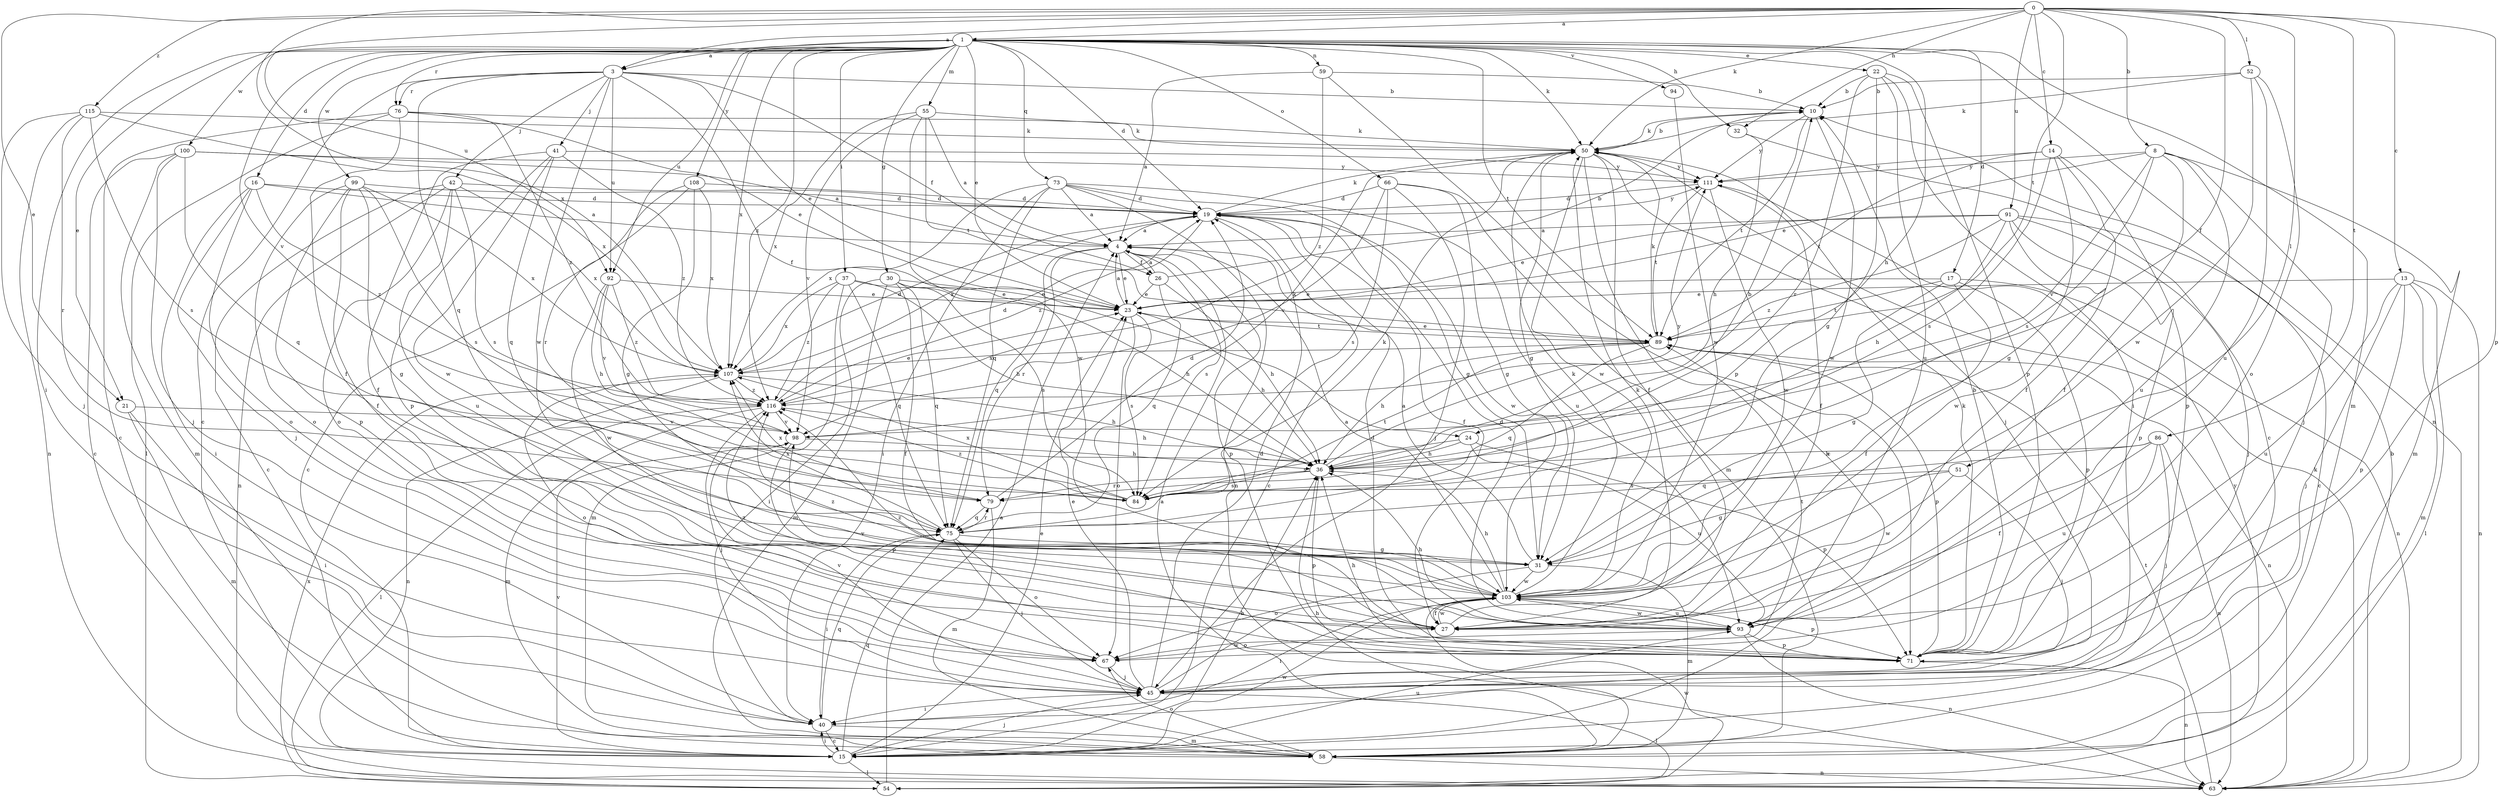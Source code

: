 strict digraph  {
0;
1;
3;
4;
8;
10;
13;
14;
15;
16;
17;
19;
21;
22;
23;
24;
26;
27;
30;
31;
32;
36;
37;
40;
41;
42;
45;
50;
51;
52;
54;
55;
58;
59;
63;
66;
67;
71;
73;
75;
76;
79;
84;
86;
89;
91;
92;
93;
94;
98;
99;
100;
103;
107;
108;
111;
115;
116;
0 -> 1  [label=a];
0 -> 3  [label=a];
0 -> 8  [label=b];
0 -> 13  [label=c];
0 -> 14  [label=c];
0 -> 21  [label=e];
0 -> 24  [label=f];
0 -> 32  [label=h];
0 -> 50  [label=k];
0 -> 51  [label=l];
0 -> 52  [label=l];
0 -> 71  [label=p];
0 -> 86  [label=t];
0 -> 89  [label=t];
0 -> 91  [label=u];
0 -> 92  [label=u];
0 -> 107  [label=x];
0 -> 115  [label=z];
1 -> 3  [label=a];
1 -> 16  [label=d];
1 -> 17  [label=d];
1 -> 19  [label=d];
1 -> 21  [label=e];
1 -> 22  [label=e];
1 -> 23  [label=e];
1 -> 30  [label=g];
1 -> 32  [label=h];
1 -> 36  [label=h];
1 -> 37  [label=i];
1 -> 40  [label=i];
1 -> 50  [label=k];
1 -> 55  [label=m];
1 -> 58  [label=m];
1 -> 59  [label=n];
1 -> 63  [label=n];
1 -> 66  [label=o];
1 -> 73  [label=q];
1 -> 76  [label=r];
1 -> 89  [label=t];
1 -> 92  [label=u];
1 -> 94  [label=v];
1 -> 98  [label=v];
1 -> 99  [label=w];
1 -> 100  [label=w];
1 -> 107  [label=x];
1 -> 108  [label=y];
1 -> 116  [label=z];
3 -> 10  [label=b];
3 -> 15  [label=c];
3 -> 23  [label=e];
3 -> 24  [label=f];
3 -> 26  [label=f];
3 -> 41  [label=j];
3 -> 42  [label=j];
3 -> 75  [label=q];
3 -> 76  [label=r];
3 -> 92  [label=u];
3 -> 103  [label=w];
4 -> 23  [label=e];
4 -> 26  [label=f];
4 -> 71  [label=p];
4 -> 75  [label=q];
4 -> 79  [label=r];
4 -> 84  [label=s];
8 -> 23  [label=e];
8 -> 27  [label=f];
8 -> 45  [label=j];
8 -> 58  [label=m];
8 -> 84  [label=s];
8 -> 93  [label=u];
8 -> 98  [label=v];
8 -> 111  [label=y];
10 -> 50  [label=k];
10 -> 89  [label=t];
10 -> 103  [label=w];
10 -> 111  [label=y];
13 -> 23  [label=e];
13 -> 45  [label=j];
13 -> 54  [label=l];
13 -> 58  [label=m];
13 -> 63  [label=n];
13 -> 71  [label=p];
13 -> 93  [label=u];
14 -> 27  [label=f];
14 -> 31  [label=g];
14 -> 71  [label=p];
14 -> 84  [label=s];
14 -> 89  [label=t];
14 -> 111  [label=y];
15 -> 23  [label=e];
15 -> 36  [label=h];
15 -> 40  [label=i];
15 -> 45  [label=j];
15 -> 54  [label=l];
15 -> 75  [label=q];
15 -> 93  [label=u];
15 -> 98  [label=v];
15 -> 103  [label=w];
16 -> 4  [label=a];
16 -> 19  [label=d];
16 -> 40  [label=i];
16 -> 45  [label=j];
16 -> 67  [label=o];
16 -> 116  [label=z];
17 -> 23  [label=e];
17 -> 27  [label=f];
17 -> 31  [label=g];
17 -> 63  [label=n];
17 -> 71  [label=p];
17 -> 89  [label=t];
19 -> 4  [label=a];
19 -> 15  [label=c];
19 -> 27  [label=f];
19 -> 50  [label=k];
19 -> 103  [label=w];
19 -> 107  [label=x];
19 -> 111  [label=y];
19 -> 116  [label=z];
21 -> 40  [label=i];
21 -> 58  [label=m];
21 -> 98  [label=v];
22 -> 10  [label=b];
22 -> 31  [label=g];
22 -> 40  [label=i];
22 -> 71  [label=p];
22 -> 79  [label=r];
22 -> 93  [label=u];
23 -> 4  [label=a];
23 -> 36  [label=h];
23 -> 67  [label=o];
23 -> 84  [label=s];
23 -> 89  [label=t];
24 -> 36  [label=h];
24 -> 71  [label=p];
24 -> 84  [label=s];
24 -> 93  [label=u];
26 -> 4  [label=a];
26 -> 10  [label=b];
26 -> 23  [label=e];
26 -> 36  [label=h];
26 -> 75  [label=q];
27 -> 50  [label=k];
27 -> 98  [label=v];
27 -> 103  [label=w];
27 -> 116  [label=z];
30 -> 23  [label=e];
30 -> 27  [label=f];
30 -> 36  [label=h];
30 -> 40  [label=i];
30 -> 58  [label=m];
30 -> 75  [label=q];
30 -> 84  [label=s];
31 -> 4  [label=a];
31 -> 58  [label=m];
31 -> 67  [label=o];
31 -> 103  [label=w];
32 -> 15  [label=c];
32 -> 36  [label=h];
36 -> 10  [label=b];
36 -> 71  [label=p];
36 -> 79  [label=r];
36 -> 84  [label=s];
36 -> 111  [label=y];
37 -> 23  [label=e];
37 -> 36  [label=h];
37 -> 58  [label=m];
37 -> 75  [label=q];
37 -> 107  [label=x];
37 -> 116  [label=z];
40 -> 15  [label=c];
40 -> 58  [label=m];
40 -> 75  [label=q];
41 -> 27  [label=f];
41 -> 71  [label=p];
41 -> 75  [label=q];
41 -> 103  [label=w];
41 -> 111  [label=y];
41 -> 116  [label=z];
42 -> 15  [label=c];
42 -> 19  [label=d];
42 -> 63  [label=n];
42 -> 67  [label=o];
42 -> 84  [label=s];
42 -> 93  [label=u];
42 -> 107  [label=x];
45 -> 19  [label=d];
45 -> 23  [label=e];
45 -> 40  [label=i];
45 -> 54  [label=l];
45 -> 98  [label=v];
45 -> 103  [label=w];
50 -> 10  [label=b];
50 -> 15  [label=c];
50 -> 27  [label=f];
50 -> 31  [label=g];
50 -> 45  [label=j];
50 -> 103  [label=w];
50 -> 111  [label=y];
51 -> 31  [label=g];
51 -> 45  [label=j];
51 -> 84  [label=s];
51 -> 103  [label=w];
52 -> 10  [label=b];
52 -> 50  [label=k];
52 -> 67  [label=o];
52 -> 93  [label=u];
52 -> 103  [label=w];
54 -> 4  [label=a];
54 -> 103  [label=w];
54 -> 107  [label=x];
54 -> 111  [label=y];
55 -> 4  [label=a];
55 -> 50  [label=k];
55 -> 89  [label=t];
55 -> 98  [label=v];
55 -> 103  [label=w];
55 -> 107  [label=x];
58 -> 4  [label=a];
58 -> 36  [label=h];
58 -> 63  [label=n];
58 -> 67  [label=o];
59 -> 4  [label=a];
59 -> 10  [label=b];
59 -> 71  [label=p];
59 -> 116  [label=z];
63 -> 10  [label=b];
63 -> 50  [label=k];
63 -> 89  [label=t];
66 -> 19  [label=d];
66 -> 31  [label=g];
66 -> 45  [label=j];
66 -> 58  [label=m];
66 -> 84  [label=s];
66 -> 98  [label=v];
67 -> 45  [label=j];
67 -> 89  [label=t];
71 -> 10  [label=b];
71 -> 19  [label=d];
71 -> 36  [label=h];
71 -> 50  [label=k];
71 -> 63  [label=n];
73 -> 4  [label=a];
73 -> 19  [label=d];
73 -> 31  [label=g];
73 -> 40  [label=i];
73 -> 63  [label=n];
73 -> 75  [label=q];
73 -> 93  [label=u];
73 -> 107  [label=x];
75 -> 31  [label=g];
75 -> 40  [label=i];
75 -> 45  [label=j];
75 -> 50  [label=k];
75 -> 67  [label=o];
75 -> 79  [label=r];
75 -> 107  [label=x];
76 -> 15  [label=c];
76 -> 23  [label=e];
76 -> 27  [label=f];
76 -> 50  [label=k];
76 -> 54  [label=l];
76 -> 116  [label=z];
79 -> 19  [label=d];
79 -> 58  [label=m];
79 -> 75  [label=q];
79 -> 107  [label=x];
84 -> 89  [label=t];
84 -> 107  [label=x];
84 -> 116  [label=z];
86 -> 27  [label=f];
86 -> 36  [label=h];
86 -> 45  [label=j];
86 -> 63  [label=n];
86 -> 75  [label=q];
86 -> 93  [label=u];
89 -> 23  [label=e];
89 -> 36  [label=h];
89 -> 50  [label=k];
89 -> 63  [label=n];
89 -> 71  [label=p];
89 -> 75  [label=q];
89 -> 107  [label=x];
91 -> 4  [label=a];
91 -> 15  [label=c];
91 -> 23  [label=e];
91 -> 36  [label=h];
91 -> 45  [label=j];
91 -> 71  [label=p];
91 -> 103  [label=w];
91 -> 116  [label=z];
92 -> 23  [label=e];
92 -> 36  [label=h];
92 -> 98  [label=v];
92 -> 103  [label=w];
92 -> 116  [label=z];
93 -> 19  [label=d];
93 -> 36  [label=h];
93 -> 63  [label=n];
93 -> 67  [label=o];
93 -> 71  [label=p];
93 -> 103  [label=w];
93 -> 116  [label=z];
94 -> 103  [label=w];
98 -> 36  [label=h];
98 -> 50  [label=k];
98 -> 71  [label=p];
99 -> 19  [label=d];
99 -> 27  [label=f];
99 -> 31  [label=g];
99 -> 67  [label=o];
99 -> 71  [label=p];
99 -> 84  [label=s];
99 -> 107  [label=x];
100 -> 4  [label=a];
100 -> 15  [label=c];
100 -> 45  [label=j];
100 -> 58  [label=m];
100 -> 75  [label=q];
100 -> 111  [label=y];
103 -> 4  [label=a];
103 -> 27  [label=f];
103 -> 36  [label=h];
103 -> 40  [label=i];
103 -> 50  [label=k];
103 -> 71  [label=p];
103 -> 93  [label=u];
103 -> 116  [label=z];
107 -> 19  [label=d];
107 -> 36  [label=h];
107 -> 63  [label=n];
107 -> 67  [label=o];
107 -> 116  [label=z];
108 -> 15  [label=c];
108 -> 19  [label=d];
108 -> 31  [label=g];
108 -> 79  [label=r];
108 -> 107  [label=x];
111 -> 19  [label=d];
111 -> 27  [label=f];
111 -> 89  [label=t];
111 -> 103  [label=w];
115 -> 45  [label=j];
115 -> 50  [label=k];
115 -> 63  [label=n];
115 -> 79  [label=r];
115 -> 84  [label=s];
115 -> 107  [label=x];
116 -> 19  [label=d];
116 -> 23  [label=e];
116 -> 36  [label=h];
116 -> 45  [label=j];
116 -> 54  [label=l];
116 -> 58  [label=m];
116 -> 98  [label=v];
}
